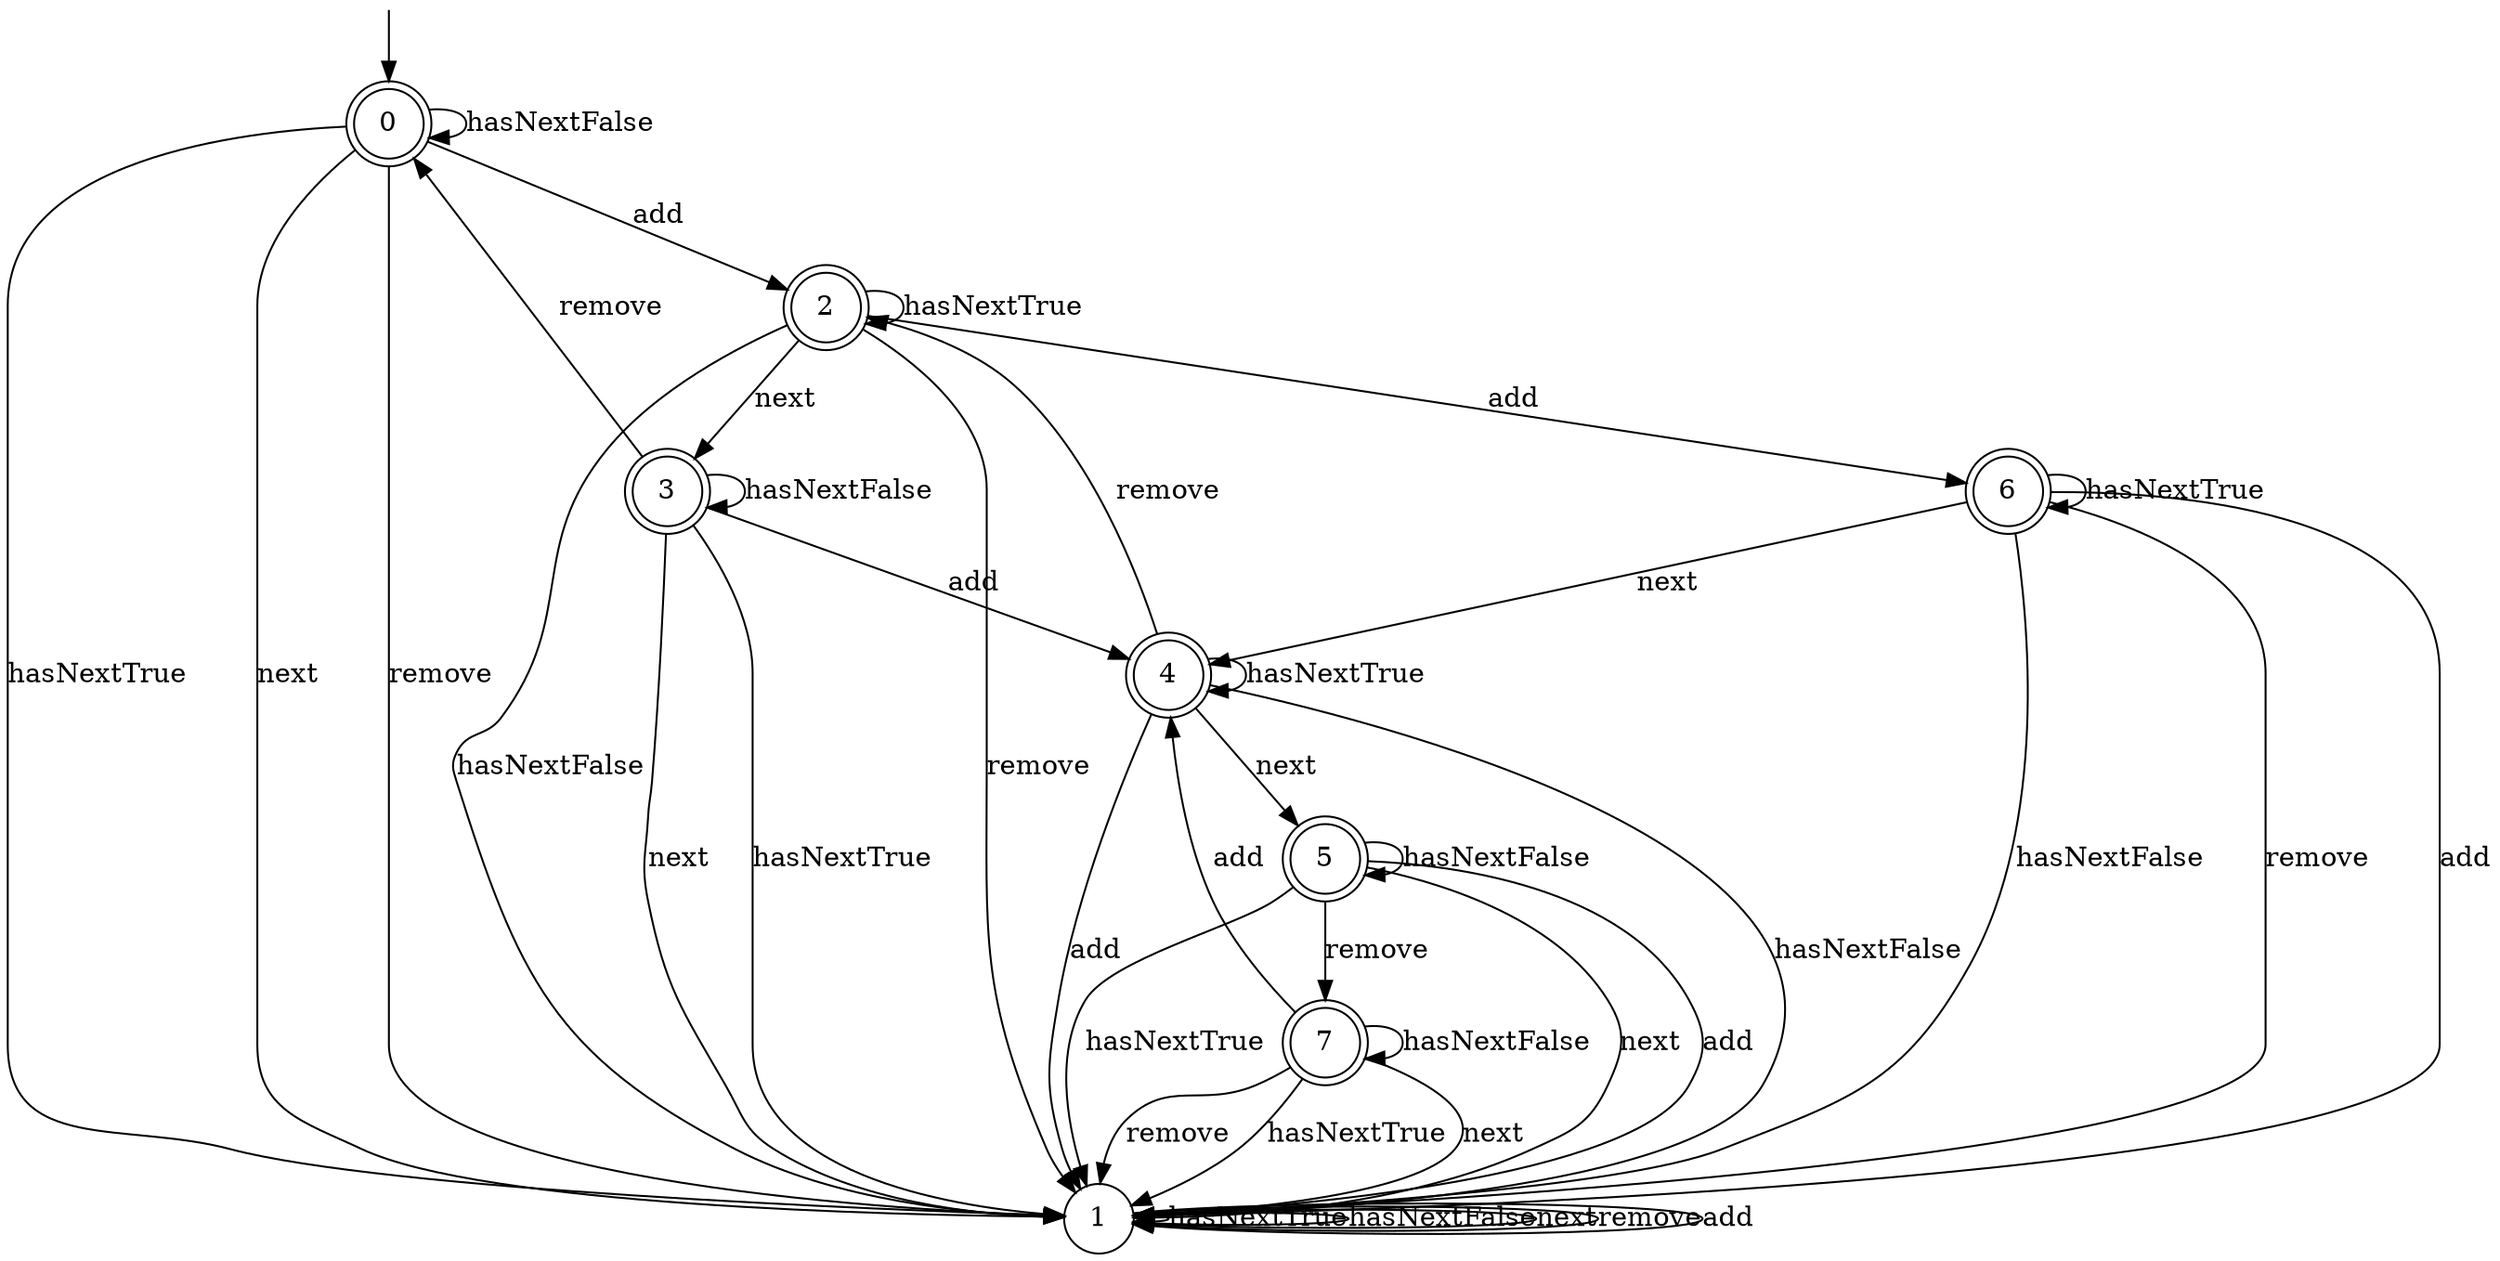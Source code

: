 digraph g {

	s0 [shape="doublecircle" label="0"];
	s1 [shape="circle" label="1"];
	s2 [shape="doublecircle" label="2"];
	s3 [shape="doublecircle" label="3"];
	s4 [shape="doublecircle" label="4"];
	s5 [shape="doublecircle" label="5"];
	s6 [shape="doublecircle" label="6"];
	s7 [shape="doublecircle" label="7"];
	s0 -> s1 [label="hasNextTrue"];
	s0 -> s0 [label="hasNextFalse"];
	s0 -> s1 [label="next"];
	s0 -> s1 [label="remove"];
	s0 -> s2 [label="add"];
	s1 -> s1 [label="hasNextTrue"];
	s1 -> s1 [label="hasNextFalse"];
	s1 -> s1 [label="next"];
	s1 -> s1 [label="remove"];
	s1 -> s1 [label="add"];
	s2 -> s2 [label="hasNextTrue"];
	s2 -> s1 [label="hasNextFalse"];
	s2 -> s3 [label="next"];
	s2 -> s1 [label="remove"];
	s2 -> s6 [label="add"];
	s3 -> s1 [label="hasNextTrue"];
	s3 -> s3 [label="hasNextFalse"];
	s3 -> s1 [label="next"];
	s3 -> s0 [label="remove"];
	s3 -> s4 [label="add"];
	s4 -> s4 [label="hasNextTrue"];
	s4 -> s1 [label="hasNextFalse"];
	s4 -> s5 [label="next"];
	s4 -> s2 [label="remove"];
	s4 -> s1 [label="add"];
	s5 -> s1 [label="hasNextTrue"];
	s5 -> s5 [label="hasNextFalse"];
	s5 -> s1 [label="next"];
	s5 -> s7 [label="remove"];
	s5 -> s1 [label="add"];
	s6 -> s6 [label="hasNextTrue"];
	s6 -> s1 [label="hasNextFalse"];
	s6 -> s4 [label="next"];
	s6 -> s1 [label="remove"];
	s6 -> s1 [label="add"];
	s7 -> s1 [label="hasNextTrue"];
	s7 -> s7 [label="hasNextFalse"];
	s7 -> s1 [label="next"];
	s7 -> s1 [label="remove"];
	s7 -> s4 [label="add"];

__start0 [label="" shape="none" width="0" height="0"];
__start0 -> s0;

}
